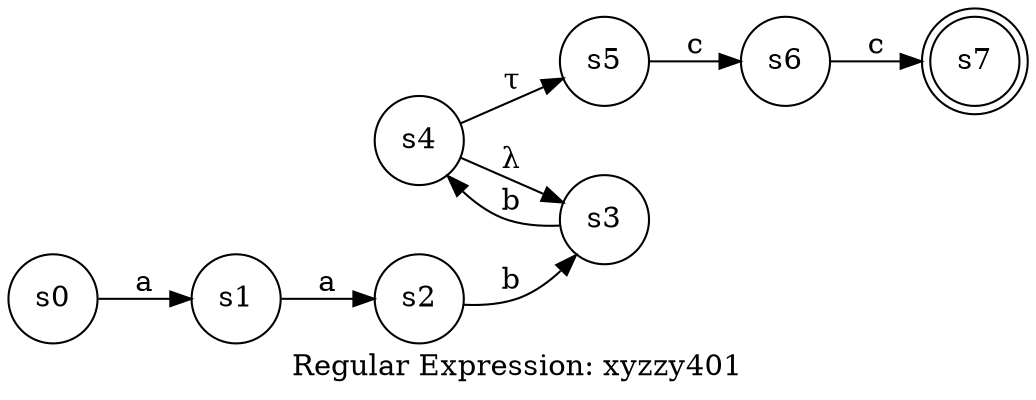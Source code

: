 digraph finite_state_machine {
	label="Regular Expression: xyzzy401";
	rankdir=LR;
	size="8,5"
	node [shape = doublecircle]; s7;
	node [shape = circle];
	s0 -> s1 [ label = "a" ];
	s1 -> s2 [ label = "a" ];
	s2 -> s3 [ label = "b" ];
	s3 -> s4 [ label = "b" ];
	s4 -> s3 [ label = "λ" ];
	s4 -> s5 [ label = "τ" ];
	s5 -> s6 [ label = "c" ];
	s6 -> s7 [ label = "c" ];
}
